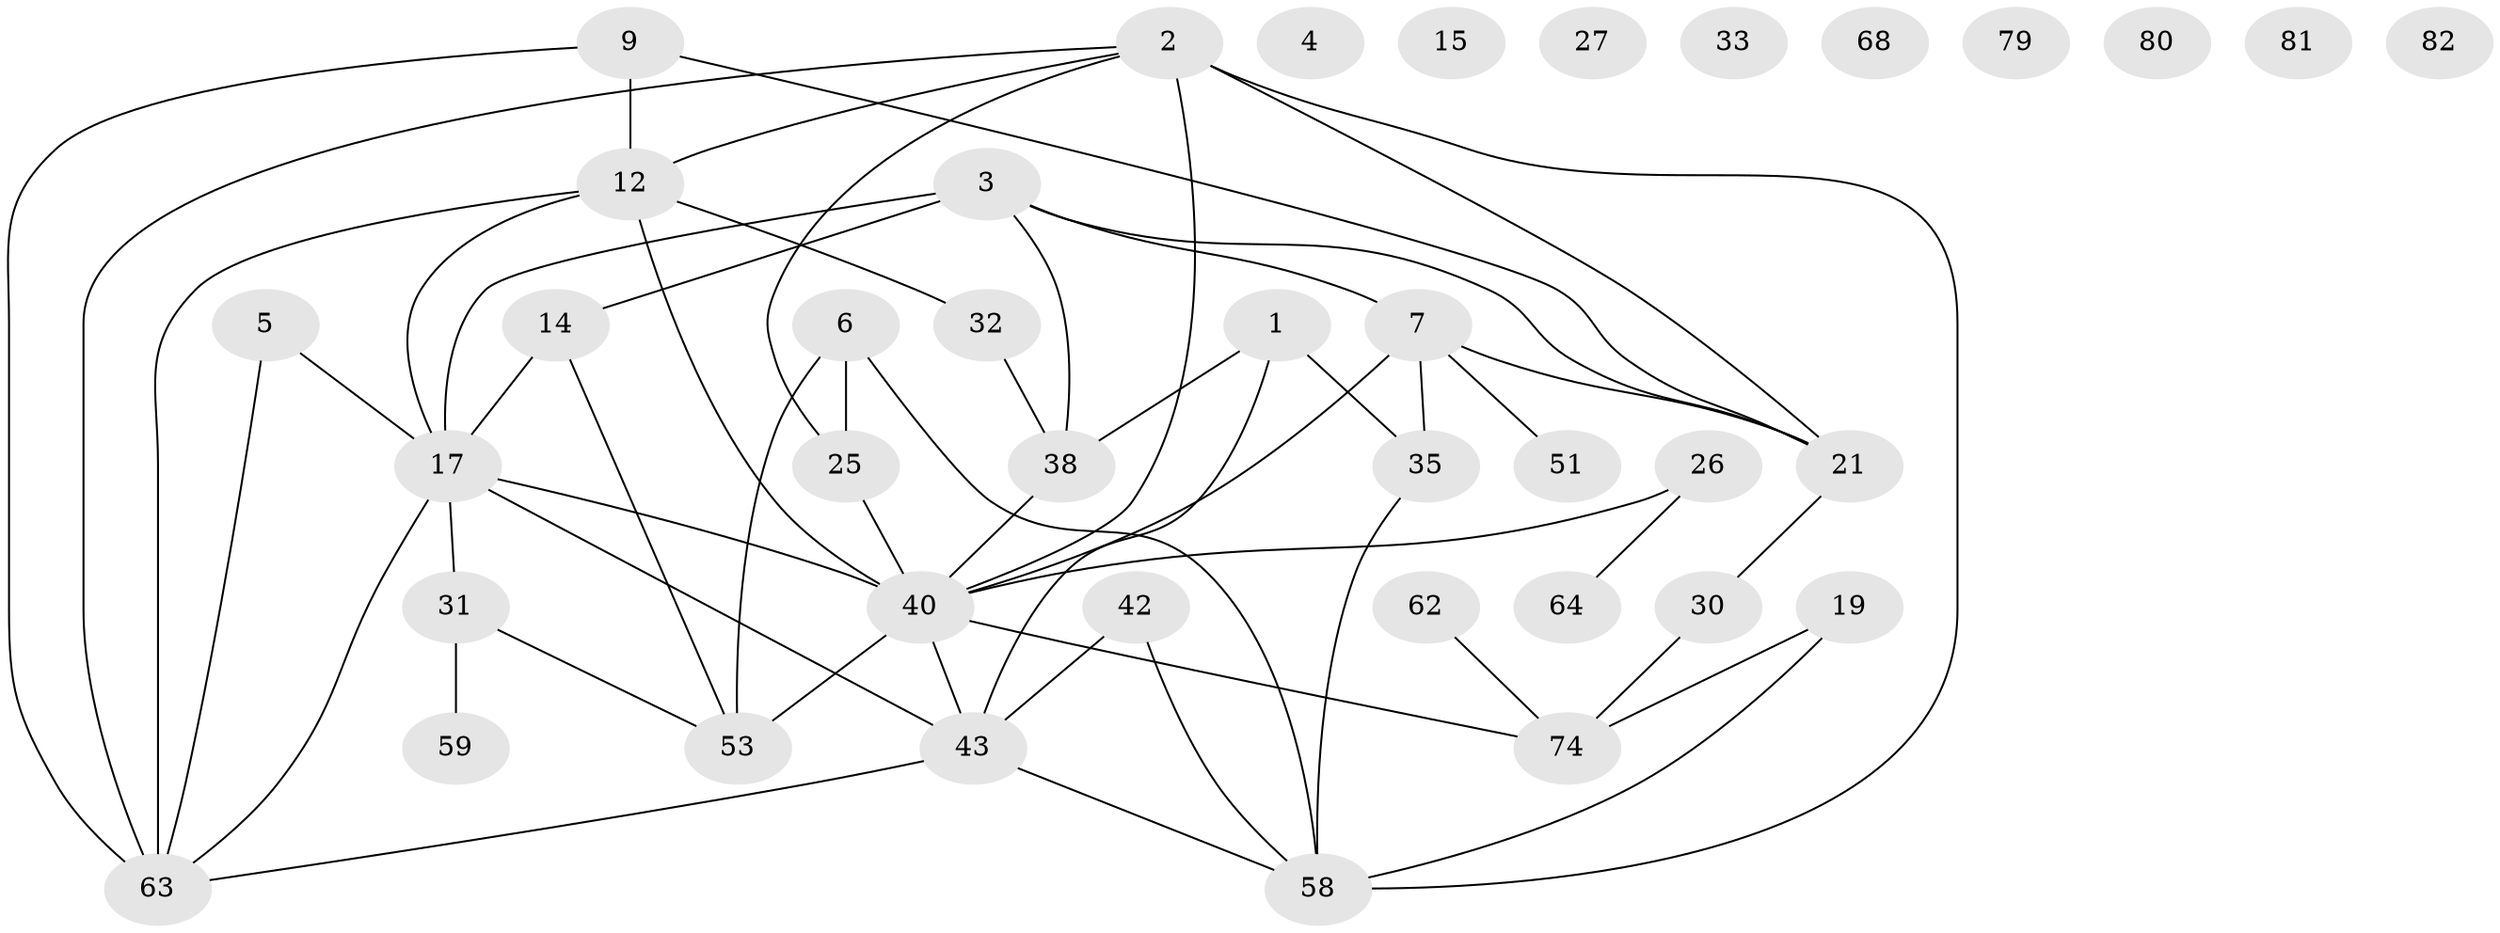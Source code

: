 // original degree distribution, {1: 0.17045454545454544, 3: 0.25, 4: 0.1590909090909091, 0: 0.09090909090909091, 2: 0.2159090909090909, 5: 0.07954545454545454, 6: 0.03409090909090909}
// Generated by graph-tools (version 1.1) at 2025/16/03/04/25 18:16:45]
// undirected, 39 vertices, 56 edges
graph export_dot {
graph [start="1"]
  node [color=gray90,style=filled];
  1 [super="+16"];
  2 [super="+10+61+57"];
  3 [super="+13"];
  4;
  5 [super="+77"];
  6 [super="+60+20+11"];
  7 [super="+8+23+72"];
  9 [super="+18+70"];
  12 [super="+29"];
  14 [super="+36+52"];
  15;
  17 [super="+55+41"];
  19 [super="+34"];
  21 [super="+24+22"];
  25 [super="+28"];
  26 [super="+47"];
  27;
  30;
  31 [super="+54+50"];
  32 [super="+37"];
  33 [super="+44+45"];
  35 [super="+46+48"];
  38 [super="+67"];
  40 [super="+69"];
  42;
  43 [super="+49+88"];
  51;
  53 [super="+65"];
  58 [super="+87+66"];
  59;
  62;
  63 [super="+73"];
  64;
  68;
  74 [super="+78"];
  79;
  80;
  81;
  82;
  1 -- 38;
  1 -- 43;
  1 -- 35;
  2 -- 58 [weight=2];
  2 -- 63;
  2 -- 40 [weight=2];
  2 -- 25;
  2 -- 12;
  2 -- 21;
  3 -- 21;
  3 -- 17;
  3 -- 7;
  3 -- 38;
  3 -- 14;
  5 -- 63;
  5 -- 17;
  6 -- 53 [weight=2];
  6 -- 25;
  6 -- 58;
  7 -- 35;
  7 -- 51;
  7 -- 21;
  7 -- 40 [weight=2];
  9 -- 12 [weight=2];
  9 -- 21;
  9 -- 63 [weight=2];
  12 -- 32;
  12 -- 40 [weight=2];
  12 -- 63;
  12 -- 17;
  14 -- 53;
  14 -- 17;
  17 -- 43;
  17 -- 31;
  17 -- 63;
  17 -- 40;
  19 -- 74;
  19 -- 58;
  21 -- 30;
  25 -- 40;
  26 -- 40;
  26 -- 64;
  30 -- 74;
  31 -- 59;
  31 -- 53;
  32 -- 38;
  35 -- 58;
  38 -- 40;
  40 -- 43;
  40 -- 74;
  40 -- 53 [weight=2];
  42 -- 58;
  42 -- 43;
  43 -- 58;
  43 -- 63;
  62 -- 74;
}
